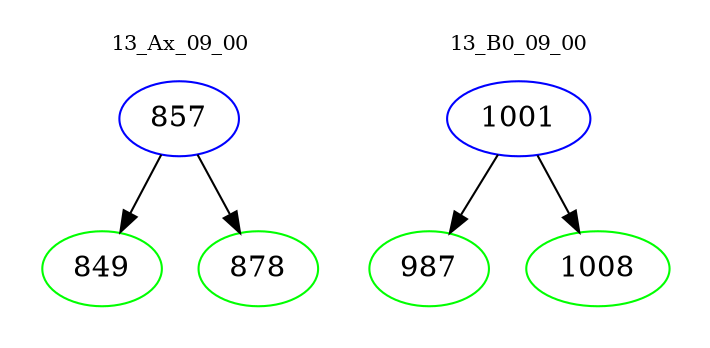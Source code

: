 digraph{
subgraph cluster_0 {
color = white
label = "13_Ax_09_00";
fontsize=10;
T0_857 [label="857", color="blue"]
T0_857 -> T0_849 [color="black"]
T0_849 [label="849", color="green"]
T0_857 -> T0_878 [color="black"]
T0_878 [label="878", color="green"]
}
subgraph cluster_1 {
color = white
label = "13_B0_09_00";
fontsize=10;
T1_1001 [label="1001", color="blue"]
T1_1001 -> T1_987 [color="black"]
T1_987 [label="987", color="green"]
T1_1001 -> T1_1008 [color="black"]
T1_1008 [label="1008", color="green"]
}
}
